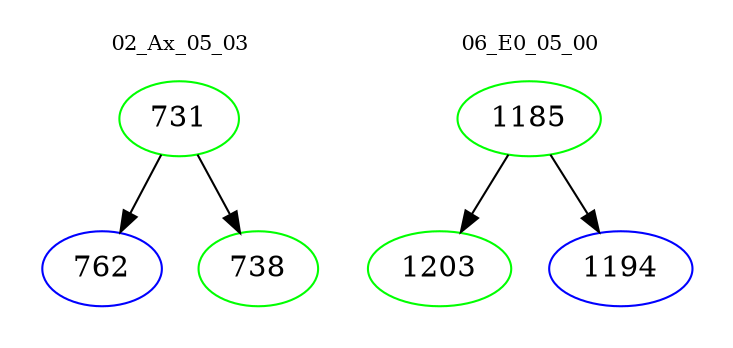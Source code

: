 digraph{
subgraph cluster_0 {
color = white
label = "02_Ax_05_03";
fontsize=10;
T0_731 [label="731", color="green"]
T0_731 -> T0_762 [color="black"]
T0_762 [label="762", color="blue"]
T0_731 -> T0_738 [color="black"]
T0_738 [label="738", color="green"]
}
subgraph cluster_1 {
color = white
label = "06_E0_05_00";
fontsize=10;
T1_1185 [label="1185", color="green"]
T1_1185 -> T1_1203 [color="black"]
T1_1203 [label="1203", color="green"]
T1_1185 -> T1_1194 [color="black"]
T1_1194 [label="1194", color="blue"]
}
}

